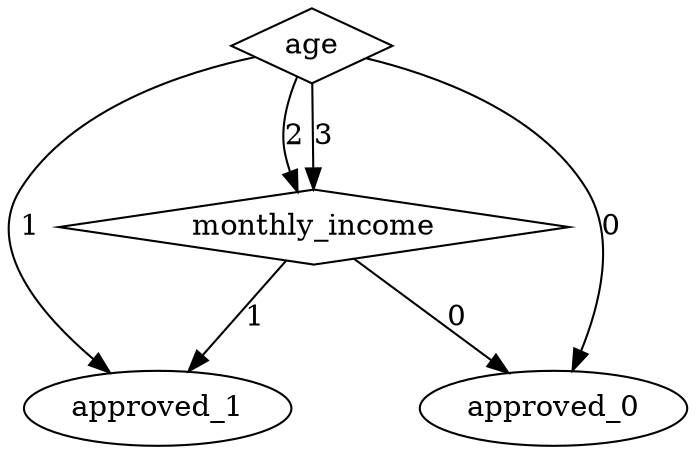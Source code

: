 digraph {
node [label=approved_1,style=""] approved_1
node [label=approved_0,style=""] approved_0
node [label=approved_1,style=""] approved_1
node [label=approved_0,style=""] approved_0
node [label=monthly_income,shape="diamond",style=""] 1
node [label=age,shape="diamond",style=""] 0

1 -> approved_1 [label="1"]
1 -> approved_0 [label="0"]
0 -> 1 [label="3"]
0 -> 1 [label="2"]
0 -> approved_1 [label="1"]
0 -> approved_0 [label="0"]
}